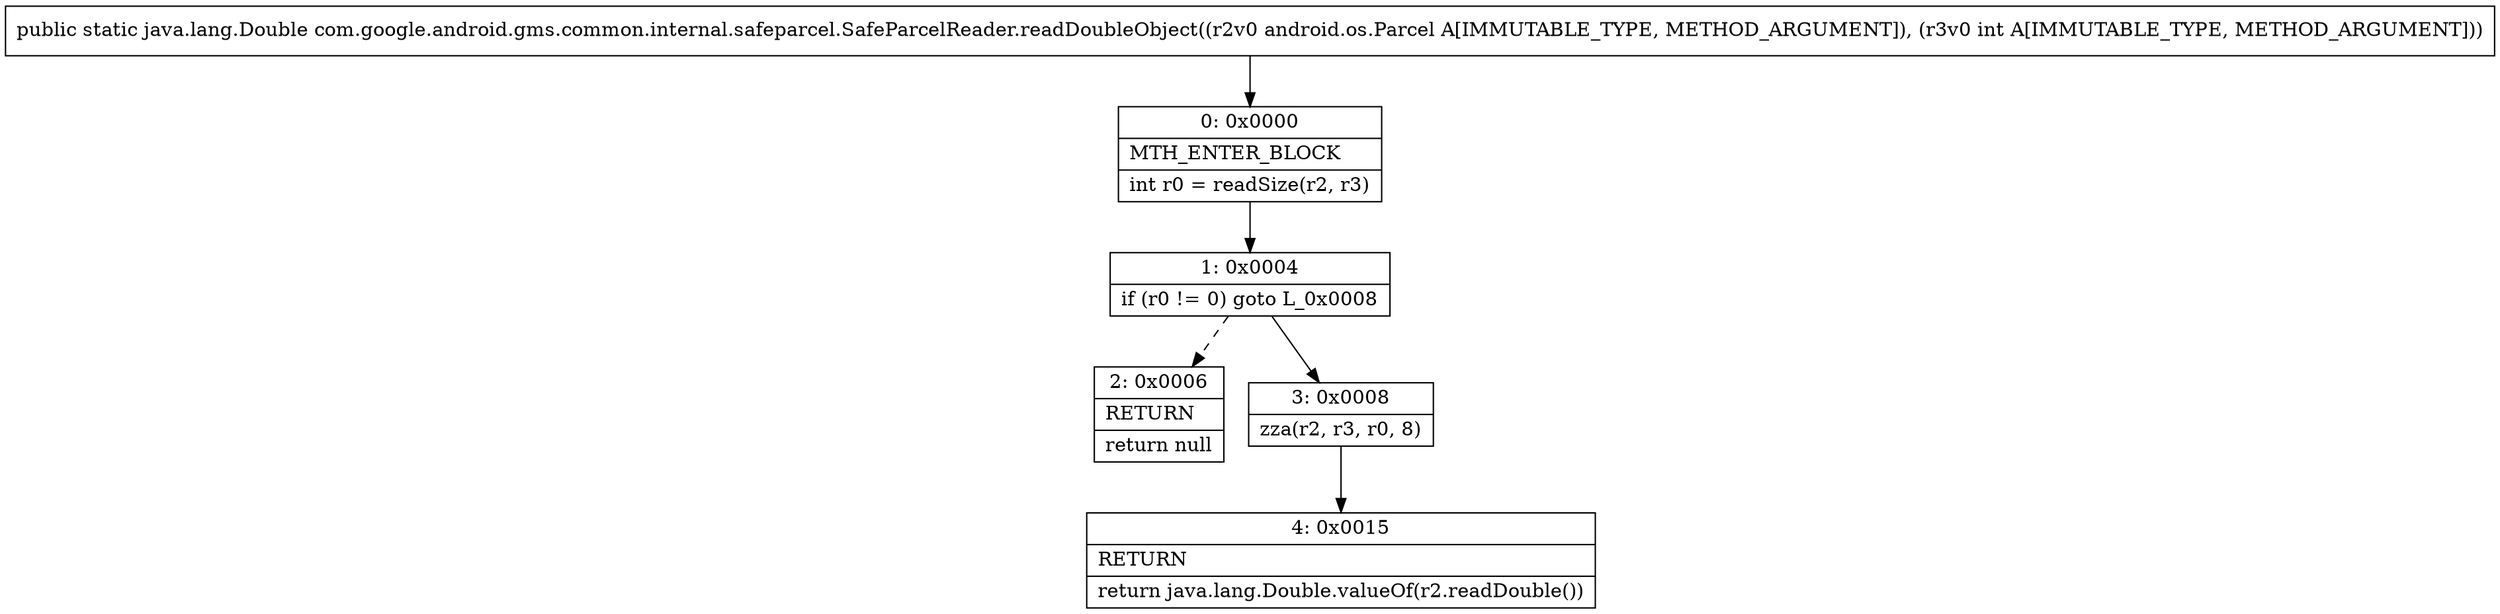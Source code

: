 digraph "CFG forcom.google.android.gms.common.internal.safeparcel.SafeParcelReader.readDoubleObject(Landroid\/os\/Parcel;I)Ljava\/lang\/Double;" {
Node_0 [shape=record,label="{0\:\ 0x0000|MTH_ENTER_BLOCK\l|int r0 = readSize(r2, r3)\l}"];
Node_1 [shape=record,label="{1\:\ 0x0004|if (r0 != 0) goto L_0x0008\l}"];
Node_2 [shape=record,label="{2\:\ 0x0006|RETURN\l|return null\l}"];
Node_3 [shape=record,label="{3\:\ 0x0008|zza(r2, r3, r0, 8)\l}"];
Node_4 [shape=record,label="{4\:\ 0x0015|RETURN\l|return java.lang.Double.valueOf(r2.readDouble())\l}"];
MethodNode[shape=record,label="{public static java.lang.Double com.google.android.gms.common.internal.safeparcel.SafeParcelReader.readDoubleObject((r2v0 android.os.Parcel A[IMMUTABLE_TYPE, METHOD_ARGUMENT]), (r3v0 int A[IMMUTABLE_TYPE, METHOD_ARGUMENT])) }"];
MethodNode -> Node_0;
Node_0 -> Node_1;
Node_1 -> Node_2[style=dashed];
Node_1 -> Node_3;
Node_3 -> Node_4;
}

